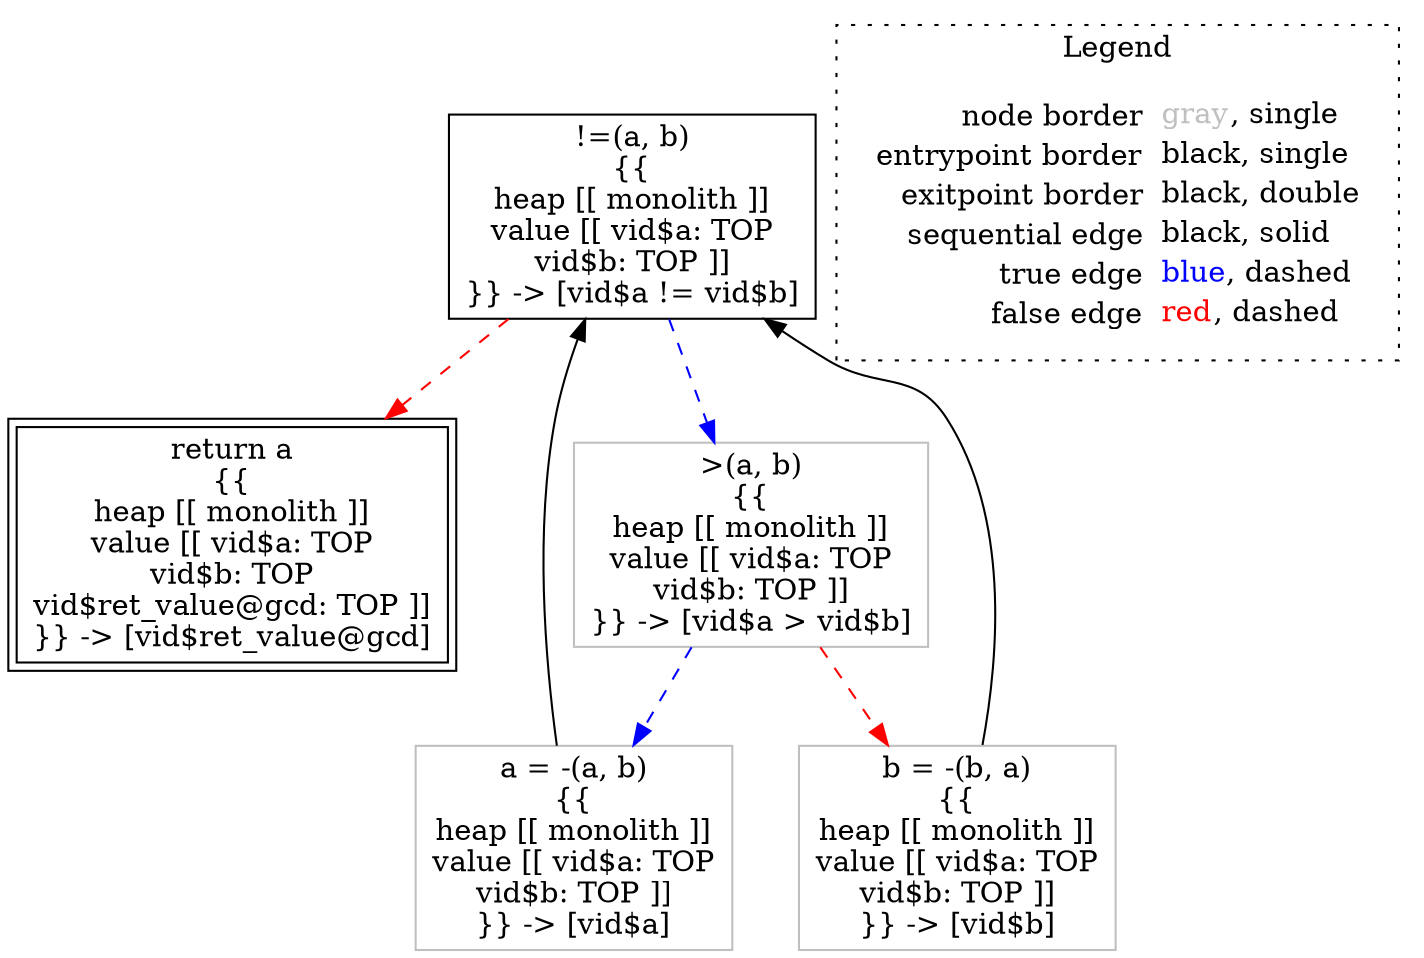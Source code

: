 digraph {
	"node0" [shape="rect",color="black",label=<!=(a, b)<BR/>{{<BR/>heap [[ monolith ]]<BR/>value [[ vid$a: TOP<BR/>vid$b: TOP ]]<BR/>}} -&gt; [vid$a != vid$b]>];
	"node1" [shape="rect",color="gray",label=<a = -(a, b)<BR/>{{<BR/>heap [[ monolith ]]<BR/>value [[ vid$a: TOP<BR/>vid$b: TOP ]]<BR/>}} -&gt; [vid$a]>];
	"node2" [shape="rect",color="black",peripheries="2",label=<return a<BR/>{{<BR/>heap [[ monolith ]]<BR/>value [[ vid$a: TOP<BR/>vid$b: TOP<BR/>vid$ret_value@gcd: TOP ]]<BR/>}} -&gt; [vid$ret_value@gcd]>];
	"node3" [shape="rect",color="gray",label=<b = -(b, a)<BR/>{{<BR/>heap [[ monolith ]]<BR/>value [[ vid$a: TOP<BR/>vid$b: TOP ]]<BR/>}} -&gt; [vid$b]>];
	"node4" [shape="rect",color="gray",label=<&gt;(a, b)<BR/>{{<BR/>heap [[ monolith ]]<BR/>value [[ vid$a: TOP<BR/>vid$b: TOP ]]<BR/>}} -&gt; [vid$a &gt; vid$b]>];
	"node1" -> "node0" [color="black"];
	"node3" -> "node0" [color="black"];
	"node0" -> "node2" [color="red",style="dashed"];
	"node0" -> "node4" [color="blue",style="dashed"];
	"node4" -> "node1" [color="blue",style="dashed"];
	"node4" -> "node3" [color="red",style="dashed"];
subgraph cluster_legend {
	label="Legend";
	style=dotted;
	node [shape=plaintext];
	"legend" [label=<<table border="0" cellpadding="2" cellspacing="0" cellborder="0"><tr><td align="right">node border&nbsp;</td><td align="left"><font color="gray">gray</font>, single</td></tr><tr><td align="right">entrypoint border&nbsp;</td><td align="left"><font color="black">black</font>, single</td></tr><tr><td align="right">exitpoint border&nbsp;</td><td align="left"><font color="black">black</font>, double</td></tr><tr><td align="right">sequential edge&nbsp;</td><td align="left"><font color="black">black</font>, solid</td></tr><tr><td align="right">true edge&nbsp;</td><td align="left"><font color="blue">blue</font>, dashed</td></tr><tr><td align="right">false edge&nbsp;</td><td align="left"><font color="red">red</font>, dashed</td></tr></table>>];
}

}
